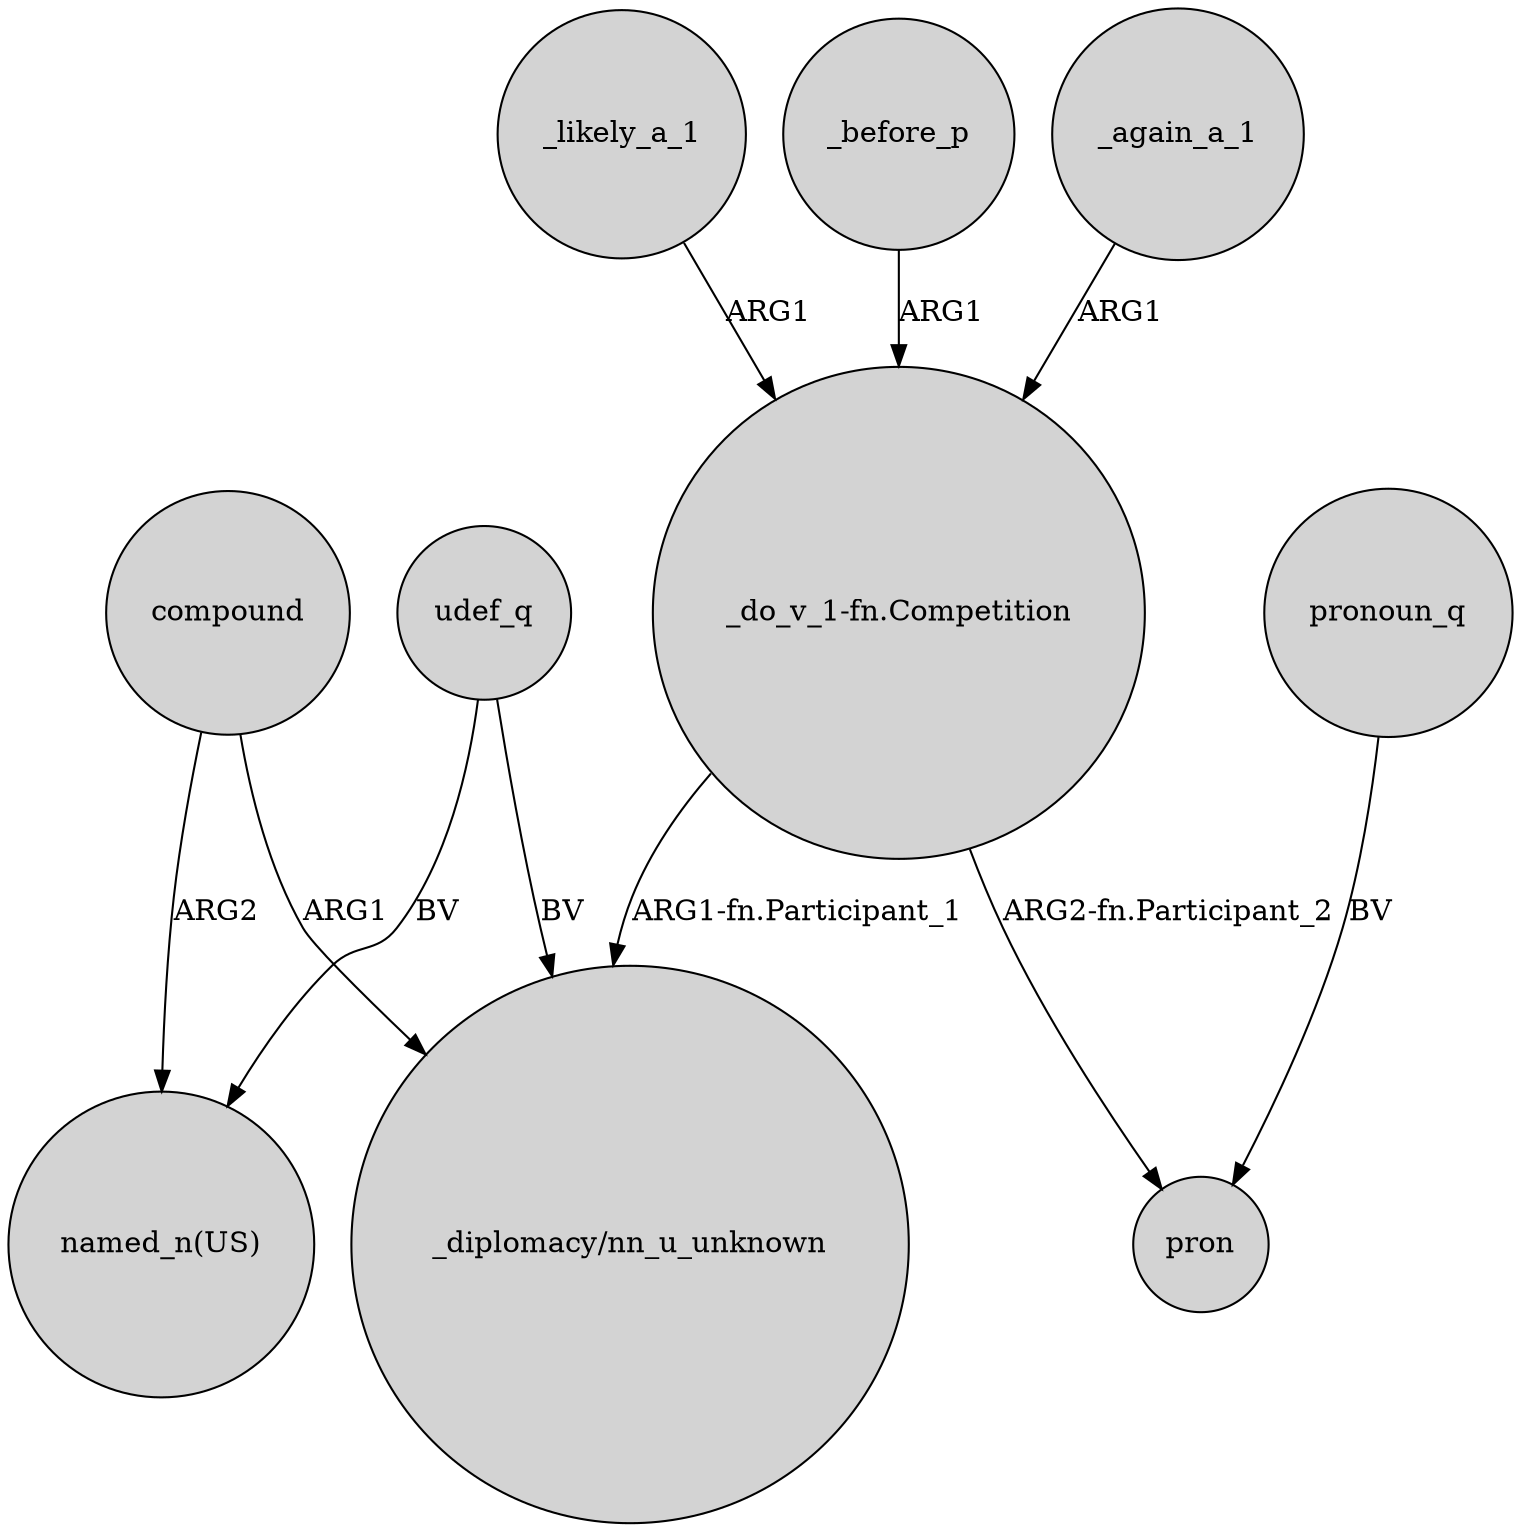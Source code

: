 digraph {
	node [shape=circle style=filled]
	udef_q -> "_diplomacy/nn_u_unknown" [label=BV]
	_likely_a_1 -> "_do_v_1-fn.Competition" [label=ARG1]
	compound -> "_diplomacy/nn_u_unknown" [label=ARG1]
	"_do_v_1-fn.Competition" -> "_diplomacy/nn_u_unknown" [label="ARG1-fn.Participant_1"]
	_before_p -> "_do_v_1-fn.Competition" [label=ARG1]
	"_do_v_1-fn.Competition" -> pron [label="ARG2-fn.Participant_2"]
	compound -> "named_n(US)" [label=ARG2]
	pronoun_q -> pron [label=BV]
	udef_q -> "named_n(US)" [label=BV]
	_again_a_1 -> "_do_v_1-fn.Competition" [label=ARG1]
}
